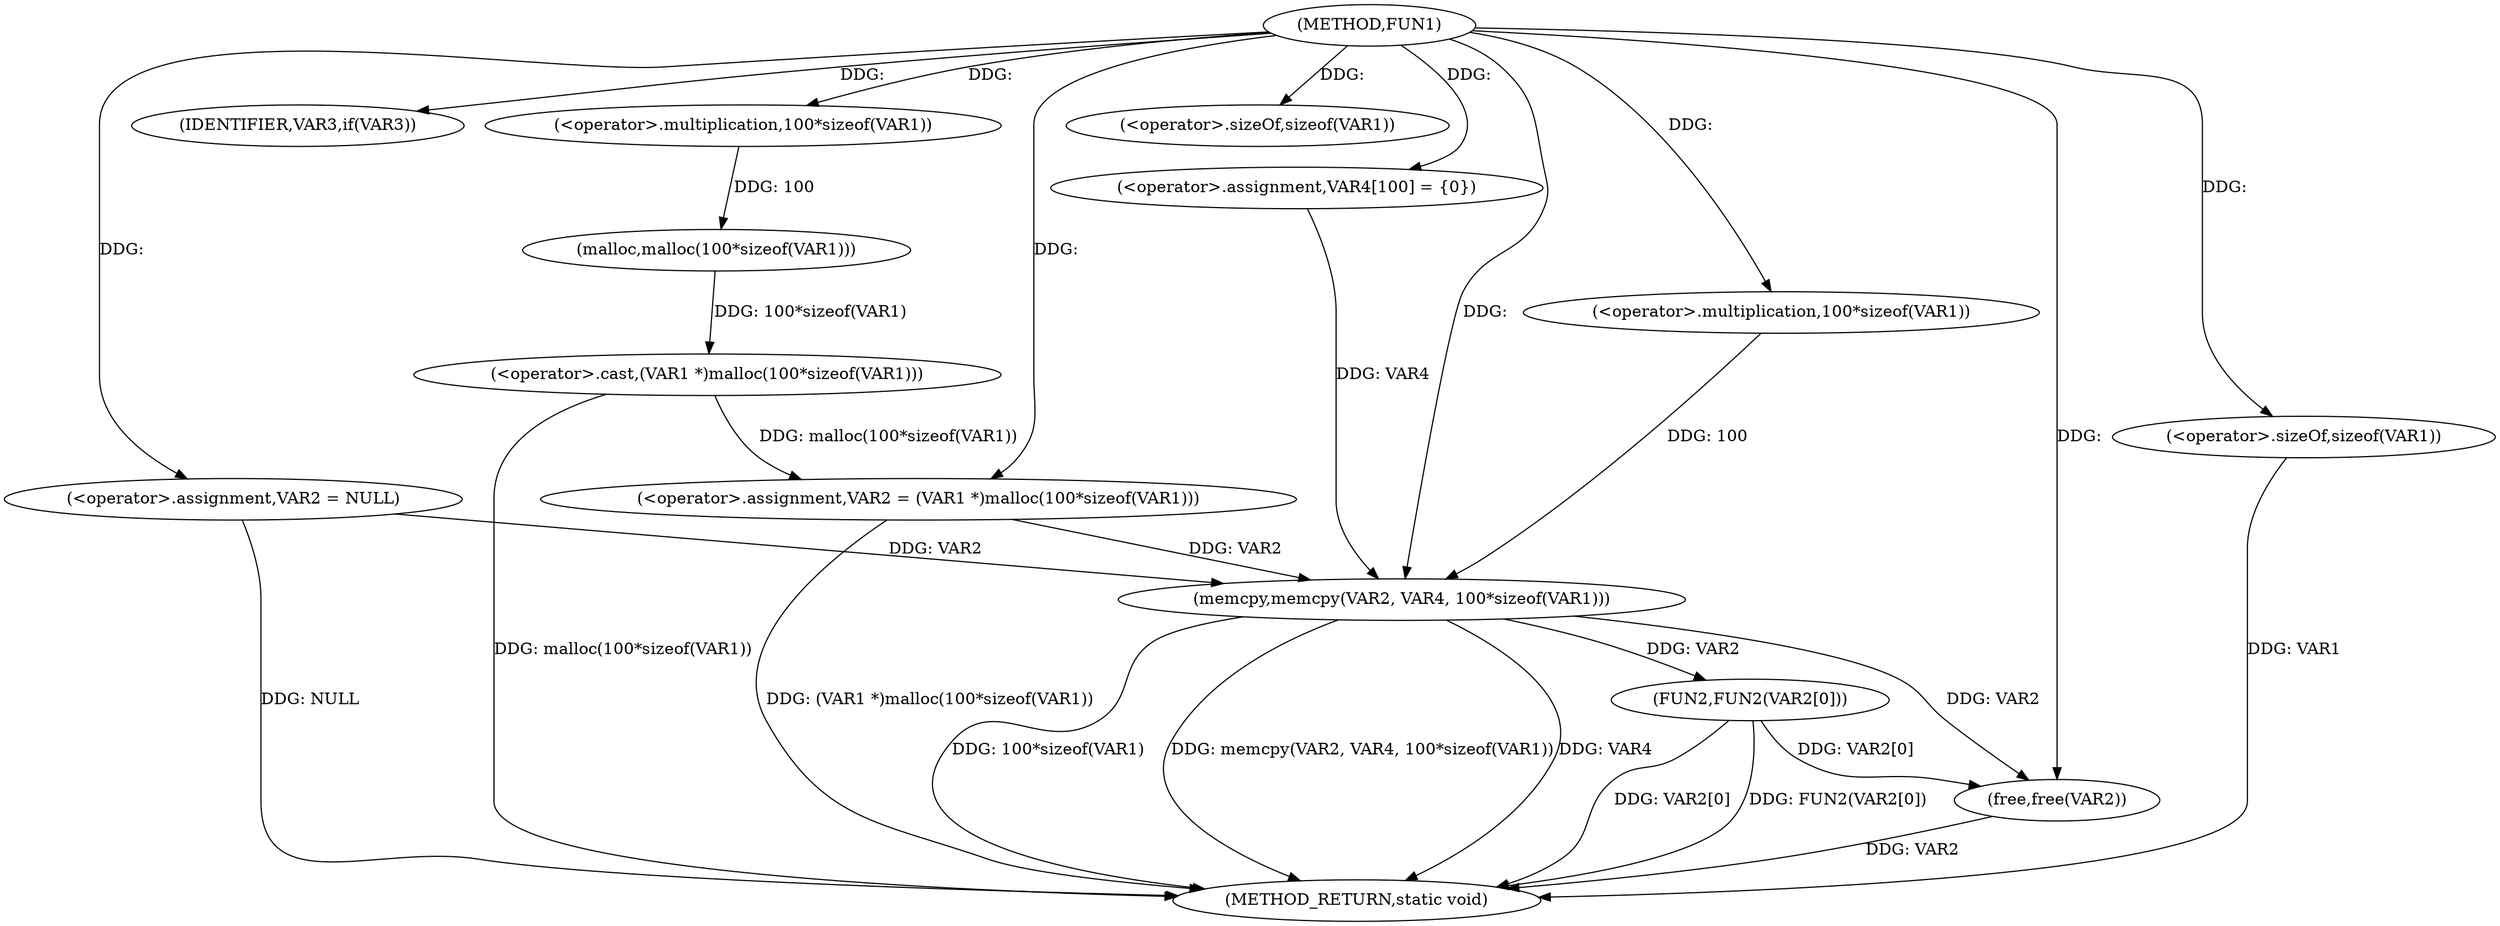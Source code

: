 digraph FUN1 {  
"1000100" [label = "(METHOD,FUN1)" ]
"1000135" [label = "(METHOD_RETURN,static void)" ]
"1000103" [label = "(<operator>.assignment,VAR2 = NULL)" ]
"1000107" [label = "(IDENTIFIER,VAR3,if(VAR3))" ]
"1000109" [label = "(<operator>.assignment,VAR2 = (VAR1 *)malloc(100*sizeof(VAR1)))" ]
"1000111" [label = "(<operator>.cast,(VAR1 *)malloc(100*sizeof(VAR1)))" ]
"1000113" [label = "(malloc,malloc(100*sizeof(VAR1)))" ]
"1000114" [label = "(<operator>.multiplication,100*sizeof(VAR1))" ]
"1000116" [label = "(<operator>.sizeOf,sizeof(VAR1))" ]
"1000120" [label = "(<operator>.assignment,VAR4[100] = {0})" ]
"1000122" [label = "(memcpy,memcpy(VAR2, VAR4, 100*sizeof(VAR1)))" ]
"1000125" [label = "(<operator>.multiplication,100*sizeof(VAR1))" ]
"1000127" [label = "(<operator>.sizeOf,sizeof(VAR1))" ]
"1000129" [label = "(FUN2,FUN2(VAR2[0]))" ]
"1000133" [label = "(free,free(VAR2))" ]
  "1000129" -> "1000135"  [ label = "DDG: VAR2[0]"] 
  "1000122" -> "1000135"  [ label = "DDG: 100*sizeof(VAR1)"] 
  "1000103" -> "1000135"  [ label = "DDG: NULL"] 
  "1000122" -> "1000135"  [ label = "DDG: memcpy(VAR2, VAR4, 100*sizeof(VAR1))"] 
  "1000127" -> "1000135"  [ label = "DDG: VAR1"] 
  "1000109" -> "1000135"  [ label = "DDG: (VAR1 *)malloc(100*sizeof(VAR1))"] 
  "1000122" -> "1000135"  [ label = "DDG: VAR4"] 
  "1000129" -> "1000135"  [ label = "DDG: FUN2(VAR2[0])"] 
  "1000133" -> "1000135"  [ label = "DDG: VAR2"] 
  "1000111" -> "1000135"  [ label = "DDG: malloc(100*sizeof(VAR1))"] 
  "1000100" -> "1000103"  [ label = "DDG: "] 
  "1000100" -> "1000107"  [ label = "DDG: "] 
  "1000111" -> "1000109"  [ label = "DDG: malloc(100*sizeof(VAR1))"] 
  "1000100" -> "1000109"  [ label = "DDG: "] 
  "1000113" -> "1000111"  [ label = "DDG: 100*sizeof(VAR1)"] 
  "1000114" -> "1000113"  [ label = "DDG: 100"] 
  "1000100" -> "1000114"  [ label = "DDG: "] 
  "1000100" -> "1000116"  [ label = "DDG: "] 
  "1000100" -> "1000120"  [ label = "DDG: "] 
  "1000103" -> "1000122"  [ label = "DDG: VAR2"] 
  "1000109" -> "1000122"  [ label = "DDG: VAR2"] 
  "1000100" -> "1000122"  [ label = "DDG: "] 
  "1000120" -> "1000122"  [ label = "DDG: VAR4"] 
  "1000125" -> "1000122"  [ label = "DDG: 100"] 
  "1000100" -> "1000125"  [ label = "DDG: "] 
  "1000100" -> "1000127"  [ label = "DDG: "] 
  "1000122" -> "1000129"  [ label = "DDG: VAR2"] 
  "1000129" -> "1000133"  [ label = "DDG: VAR2[0]"] 
  "1000122" -> "1000133"  [ label = "DDG: VAR2"] 
  "1000100" -> "1000133"  [ label = "DDG: "] 
}
